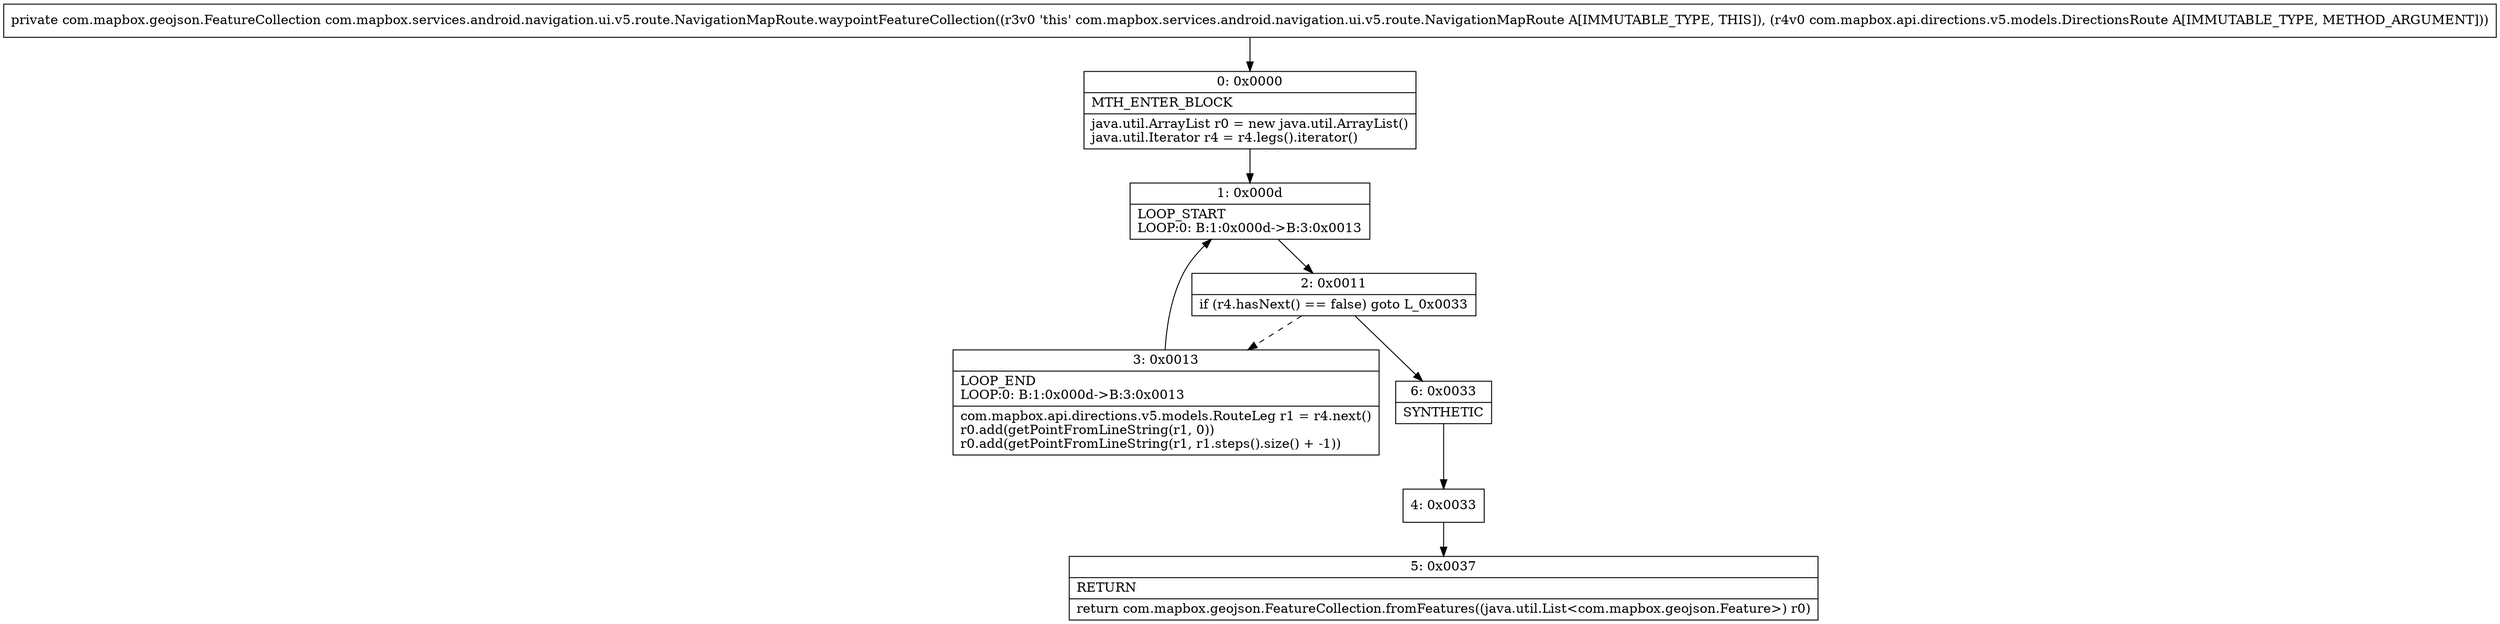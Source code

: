 digraph "CFG forcom.mapbox.services.android.navigation.ui.v5.route.NavigationMapRoute.waypointFeatureCollection(Lcom\/mapbox\/api\/directions\/v5\/models\/DirectionsRoute;)Lcom\/mapbox\/geojson\/FeatureCollection;" {
Node_0 [shape=record,label="{0\:\ 0x0000|MTH_ENTER_BLOCK\l|java.util.ArrayList r0 = new java.util.ArrayList()\ljava.util.Iterator r4 = r4.legs().iterator()\l}"];
Node_1 [shape=record,label="{1\:\ 0x000d|LOOP_START\lLOOP:0: B:1:0x000d\-\>B:3:0x0013\l}"];
Node_2 [shape=record,label="{2\:\ 0x0011|if (r4.hasNext() == false) goto L_0x0033\l}"];
Node_3 [shape=record,label="{3\:\ 0x0013|LOOP_END\lLOOP:0: B:1:0x000d\-\>B:3:0x0013\l|com.mapbox.api.directions.v5.models.RouteLeg r1 = r4.next()\lr0.add(getPointFromLineString(r1, 0))\lr0.add(getPointFromLineString(r1, r1.steps().size() + \-1))\l}"];
Node_4 [shape=record,label="{4\:\ 0x0033}"];
Node_5 [shape=record,label="{5\:\ 0x0037|RETURN\l|return com.mapbox.geojson.FeatureCollection.fromFeatures((java.util.List\<com.mapbox.geojson.Feature\>) r0)\l}"];
Node_6 [shape=record,label="{6\:\ 0x0033|SYNTHETIC\l}"];
MethodNode[shape=record,label="{private com.mapbox.geojson.FeatureCollection com.mapbox.services.android.navigation.ui.v5.route.NavigationMapRoute.waypointFeatureCollection((r3v0 'this' com.mapbox.services.android.navigation.ui.v5.route.NavigationMapRoute A[IMMUTABLE_TYPE, THIS]), (r4v0 com.mapbox.api.directions.v5.models.DirectionsRoute A[IMMUTABLE_TYPE, METHOD_ARGUMENT])) }"];
MethodNode -> Node_0;
Node_0 -> Node_1;
Node_1 -> Node_2;
Node_2 -> Node_3[style=dashed];
Node_2 -> Node_6;
Node_3 -> Node_1;
Node_4 -> Node_5;
Node_6 -> Node_4;
}

